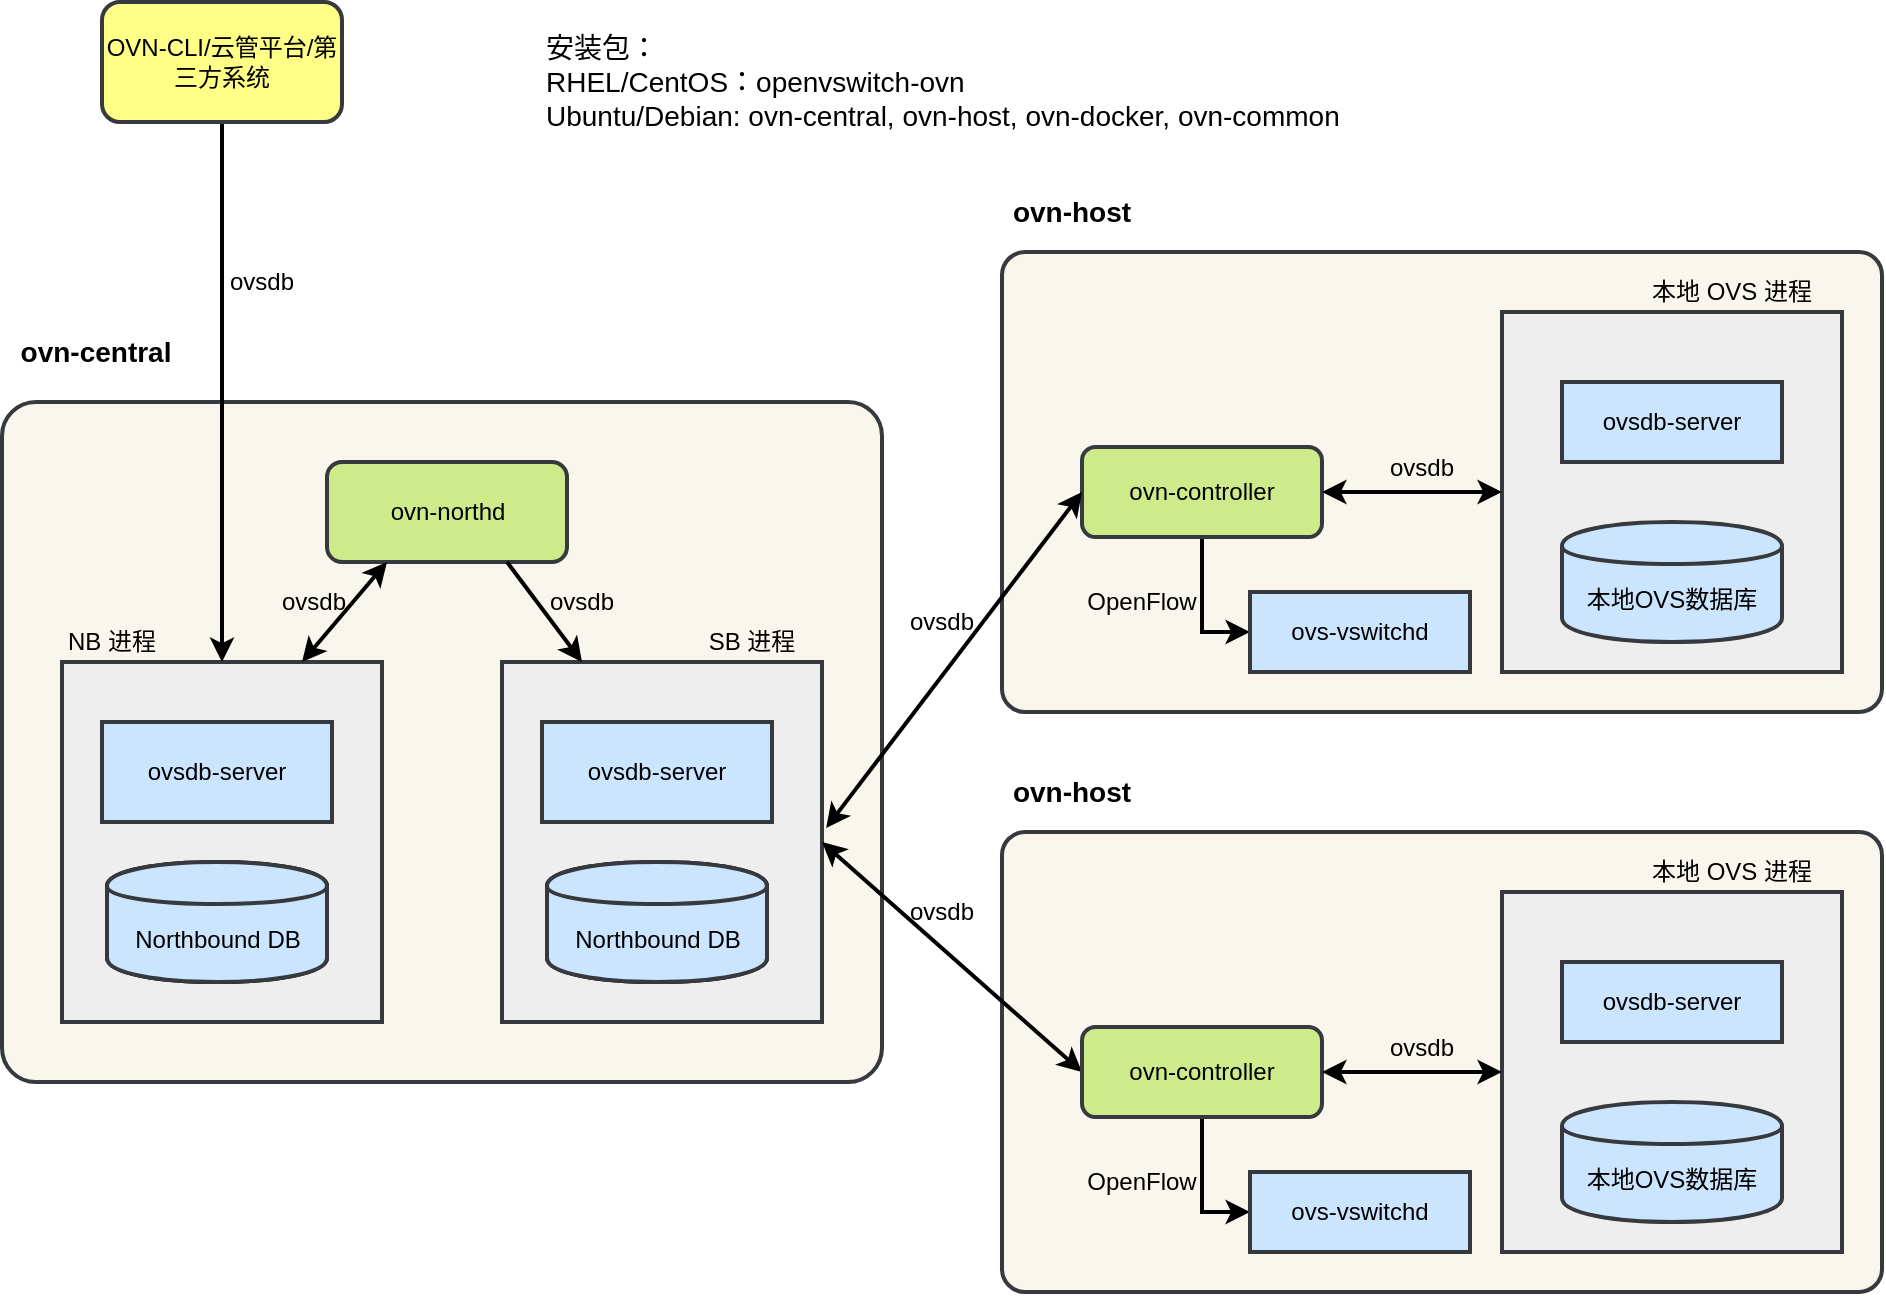 <mxfile version="12.8.1" type="github">
  <diagram id="UbnmEzKU4DW8Wje90Gz_" name="Page-1">
    <mxGraphModel dx="1422" dy="1882" grid="1" gridSize="10" guides="1" tooltips="1" connect="1" arrows="1" fold="1" page="1" pageScale="1" pageWidth="827" pageHeight="1169" math="0" shadow="0">
      <root>
        <mxCell id="0" />
        <mxCell id="1" parent="0" />
        <mxCell id="Mz17t4GqtwZhGM6FCN8D-23" value="" style="rounded=1;whiteSpace=wrap;html=1;arcSize=5;fillColor=#f9f7ed;strokeColor=#36393d;strokeWidth=2;" parent="1" vertex="1">
          <mxGeometry x="50" y="160" width="440" height="340" as="geometry" />
        </mxCell>
        <mxCell id="Mz17t4GqtwZhGM6FCN8D-24" value="" style="rounded=0;whiteSpace=wrap;html=1;fillColor=#eeeeee;strokeColor=#36393d;strokeWidth=2;" parent="1" vertex="1">
          <mxGeometry x="80" y="290" width="160" height="180" as="geometry" />
        </mxCell>
        <mxCell id="Mz17t4GqtwZhGM6FCN8D-25" value="ovsdb-server" style="rounded=0;whiteSpace=wrap;html=1;fillColor=#cce5ff;strokeColor=#36393d;strokeWidth=2;" parent="1" vertex="1">
          <mxGeometry x="100" y="320" width="115" height="50" as="geometry" />
        </mxCell>
        <mxCell id="Mz17t4GqtwZhGM6FCN8D-26" value="Northbound DB" style="shape=cylinder;whiteSpace=wrap;html=1;boundedLbl=1;backgroundOutline=1;strokeWidth=2;" parent="1" vertex="1">
          <mxGeometry x="102.5" y="390" width="110" height="60" as="geometry" />
        </mxCell>
        <mxCell id="Mz17t4GqtwZhGM6FCN8D-27" value="Northbound DB" style="shape=cylinder;whiteSpace=wrap;html=1;boundedLbl=1;backgroundOutline=1;fillColor=#cce5ff;strokeColor=#36393d;strokeWidth=2;" parent="1" vertex="1">
          <mxGeometry x="102.5" y="390" width="110" height="60" as="geometry" />
        </mxCell>
        <mxCell id="Mz17t4GqtwZhGM6FCN8D-28" value="" style="rounded=0;whiteSpace=wrap;html=1;fillColor=#eeeeee;strokeColor=#36393d;strokeWidth=2;" parent="1" vertex="1">
          <mxGeometry x="300" y="290" width="160" height="180" as="geometry" />
        </mxCell>
        <mxCell id="Mz17t4GqtwZhGM6FCN8D-29" value="ovsdb-server" style="rounded=0;whiteSpace=wrap;html=1;fillColor=#cce5ff;strokeColor=#36393d;strokeWidth=2;" parent="1" vertex="1">
          <mxGeometry x="320" y="320" width="115" height="50" as="geometry" />
        </mxCell>
        <mxCell id="Mz17t4GqtwZhGM6FCN8D-30" value="Northbound DB" style="shape=cylinder;whiteSpace=wrap;html=1;boundedLbl=1;backgroundOutline=1;strokeWidth=2;" parent="1" vertex="1">
          <mxGeometry x="322.5" y="390" width="110" height="60" as="geometry" />
        </mxCell>
        <mxCell id="Mz17t4GqtwZhGM6FCN8D-31" value="Northbound DB" style="shape=cylinder;whiteSpace=wrap;html=1;boundedLbl=1;backgroundOutline=1;fillColor=#cce5ff;strokeColor=#36393d;strokeWidth=2;" parent="1" vertex="1">
          <mxGeometry x="322.5" y="390" width="110" height="60" as="geometry" />
        </mxCell>
        <mxCell id="Mz17t4GqtwZhGM6FCN8D-32" value="ovn-northd" style="rounded=1;whiteSpace=wrap;html=1;fillColor=#cdeb8b;strokeColor=#36393d;strokeWidth=2;" parent="1" vertex="1">
          <mxGeometry x="212.5" y="190" width="120" height="50" as="geometry" />
        </mxCell>
        <mxCell id="Mz17t4GqtwZhGM6FCN8D-33" value="" style="endArrow=classic;startArrow=classic;html=1;exitX=0.75;exitY=0;exitDx=0;exitDy=0;entryX=0.25;entryY=1;entryDx=0;entryDy=0;strokeWidth=2;" parent="1" source="Mz17t4GqtwZhGM6FCN8D-24" target="Mz17t4GqtwZhGM6FCN8D-32" edge="1">
          <mxGeometry width="50" height="50" relative="1" as="geometry">
            <mxPoint x="212.5" y="290" as="sourcePoint" />
            <mxPoint x="262.5" y="240" as="targetPoint" />
          </mxGeometry>
        </mxCell>
        <mxCell id="Mz17t4GqtwZhGM6FCN8D-35" value="NB 进程" style="text;html=1;strokeColor=none;fillColor=none;align=center;verticalAlign=middle;whiteSpace=wrap;rounded=0;strokeWidth=2;" parent="1" vertex="1">
          <mxGeometry x="80" y="270" width="50" height="20" as="geometry" />
        </mxCell>
        <mxCell id="Mz17t4GqtwZhGM6FCN8D-36" value="SB 进程" style="text;html=1;strokeColor=none;fillColor=none;align=center;verticalAlign=middle;whiteSpace=wrap;rounded=0;strokeWidth=2;" parent="1" vertex="1">
          <mxGeometry x="400" y="270" width="50" height="20" as="geometry" />
        </mxCell>
        <mxCell id="Mz17t4GqtwZhGM6FCN8D-38" value="ovsdb" style="text;html=1;strokeColor=none;fillColor=none;align=center;verticalAlign=middle;whiteSpace=wrap;rounded=0;strokeWidth=2;" parent="1" vertex="1">
          <mxGeometry x="186" y="250" width="40" height="20" as="geometry" />
        </mxCell>
        <mxCell id="Mz17t4GqtwZhGM6FCN8D-39" value="ovsdb" style="text;html=1;strokeColor=none;fillColor=none;align=center;verticalAlign=middle;whiteSpace=wrap;rounded=0;strokeWidth=2;" parent="1" vertex="1">
          <mxGeometry x="320" y="250" width="40" height="20" as="geometry" />
        </mxCell>
        <mxCell id="Mz17t4GqtwZhGM6FCN8D-40" value="" style="endArrow=classic;html=1;exitX=0.75;exitY=1;exitDx=0;exitDy=0;entryX=0.25;entryY=0;entryDx=0;entryDy=0;strokeWidth=2;" parent="1" source="Mz17t4GqtwZhGM6FCN8D-32" target="Mz17t4GqtwZhGM6FCN8D-28" edge="1">
          <mxGeometry width="50" height="50" relative="1" as="geometry">
            <mxPoint x="100" y="260" as="sourcePoint" />
            <mxPoint x="150" y="210" as="targetPoint" />
          </mxGeometry>
        </mxCell>
        <mxCell id="Mz17t4GqtwZhGM6FCN8D-41" value="" style="rounded=1;whiteSpace=wrap;html=1;arcSize=5;fillColor=#f9f7ed;strokeColor=#36393d;strokeWidth=2;" parent="1" vertex="1">
          <mxGeometry x="550" y="85" width="440" height="230" as="geometry" />
        </mxCell>
        <mxCell id="j0-yWrpZcLK2SSLNnE_6-17" style="edgeStyle=orthogonalEdgeStyle;rounded=0;orthogonalLoop=1;jettySize=auto;html=1;exitX=0.5;exitY=1;exitDx=0;exitDy=0;entryX=0;entryY=0.5;entryDx=0;entryDy=0;strokeWidth=2;" edge="1" parent="1" source="Mz17t4GqtwZhGM6FCN8D-42" target="j0-yWrpZcLK2SSLNnE_6-16">
          <mxGeometry relative="1" as="geometry" />
        </mxCell>
        <mxCell id="Mz17t4GqtwZhGM6FCN8D-42" value="ovn-controller" style="rounded=1;whiteSpace=wrap;html=1;fillColor=#cdeb8b;strokeColor=#36393d;strokeWidth=2;" parent="1" vertex="1">
          <mxGeometry x="590" y="182.5" width="120" height="45" as="geometry" />
        </mxCell>
        <mxCell id="Mz17t4GqtwZhGM6FCN8D-43" value="" style="rounded=0;whiteSpace=wrap;html=1;fillColor=#eeeeee;strokeColor=#36393d;strokeWidth=2;" parent="1" vertex="1">
          <mxGeometry x="800" y="115" width="170" height="180" as="geometry" />
        </mxCell>
        <mxCell id="Mz17t4GqtwZhGM6FCN8D-44" value="ovsdb-server" style="rounded=0;whiteSpace=wrap;html=1;fillColor=#cce5ff;strokeColor=#36393d;strokeWidth=2;" parent="1" vertex="1">
          <mxGeometry x="830" y="150" width="110" height="40" as="geometry" />
        </mxCell>
        <mxCell id="Mz17t4GqtwZhGM6FCN8D-46" value="本地OVS数据库" style="shape=cylinder;whiteSpace=wrap;html=1;boundedLbl=1;backgroundOutline=1;fillColor=#cce5ff;strokeColor=#36393d;strokeWidth=2;" parent="1" vertex="1">
          <mxGeometry x="830" y="220" width="110" height="60" as="geometry" />
        </mxCell>
        <mxCell id="Mz17t4GqtwZhGM6FCN8D-47" value="本地 OVS 进程" style="text;html=1;strokeColor=none;fillColor=none;align=center;verticalAlign=middle;whiteSpace=wrap;rounded=0;strokeWidth=2;" parent="1" vertex="1">
          <mxGeometry x="870" y="95" width="90" height="20" as="geometry" />
        </mxCell>
        <mxCell id="Mz17t4GqtwZhGM6FCN8D-48" value="&lt;font style=&quot;font-size: 14px&quot;&gt;&lt;b&gt;ovn-host&lt;/b&gt;&lt;/font&gt;" style="text;html=1;strokeColor=none;fillColor=none;align=center;verticalAlign=middle;whiteSpace=wrap;rounded=0;strokeWidth=2;" parent="1" vertex="1">
          <mxGeometry x="550" y="55" width="70" height="20" as="geometry" />
        </mxCell>
        <mxCell id="Mz17t4GqtwZhGM6FCN8D-49" value="" style="endArrow=classic;startArrow=classic;html=1;exitX=1;exitY=0.5;exitDx=0;exitDy=0;entryX=0;entryY=0.5;entryDx=0;entryDy=0;strokeWidth=2;" parent="1" source="Mz17t4GqtwZhGM6FCN8D-42" target="Mz17t4GqtwZhGM6FCN8D-43" edge="1">
          <mxGeometry width="50" height="50" relative="1" as="geometry">
            <mxPoint x="750" y="225" as="sourcePoint" />
            <mxPoint x="800" y="175" as="targetPoint" />
          </mxGeometry>
        </mxCell>
        <mxCell id="Mz17t4GqtwZhGM6FCN8D-50" value="" style="endArrow=classic;startArrow=classic;html=1;entryX=0;entryY=0.5;entryDx=0;entryDy=0;exitX=1.013;exitY=0.461;exitDx=0;exitDy=0;exitPerimeter=0;strokeWidth=2;" parent="1" source="Mz17t4GqtwZhGM6FCN8D-28" target="Mz17t4GqtwZhGM6FCN8D-42" edge="1">
          <mxGeometry width="50" height="50" relative="1" as="geometry">
            <mxPoint x="510" y="310" as="sourcePoint" />
            <mxPoint x="560" y="260" as="targetPoint" />
          </mxGeometry>
        </mxCell>
        <mxCell id="Mz17t4GqtwZhGM6FCN8D-51" value="" style="rounded=1;whiteSpace=wrap;html=1;arcSize=5;fillColor=#f9f7ed;strokeColor=#36393d;strokeWidth=2;" parent="1" vertex="1">
          <mxGeometry x="550" y="375" width="440" height="230" as="geometry" />
        </mxCell>
        <mxCell id="Mz17t4GqtwZhGM6FCN8D-58" value="&lt;b&gt;&lt;font style=&quot;font-size: 14px&quot;&gt;ovn-host&lt;/font&gt;&lt;/b&gt;" style="text;html=1;strokeColor=none;fillColor=none;align=center;verticalAlign=middle;whiteSpace=wrap;rounded=0;strokeWidth=2;" parent="1" vertex="1">
          <mxGeometry x="550" y="345" width="70" height="20" as="geometry" />
        </mxCell>
        <mxCell id="Mz17t4GqtwZhGM6FCN8D-60" value="" style="endArrow=classic;startArrow=classic;html=1;entryX=0;entryY=0.5;entryDx=0;entryDy=0;exitX=1;exitY=0.5;exitDx=0;exitDy=0;strokeWidth=2;" parent="1" source="Mz17t4GqtwZhGM6FCN8D-28" edge="1">
          <mxGeometry width="50" height="50" relative="1" as="geometry">
            <mxPoint x="472.08" y="382.98" as="sourcePoint" />
            <mxPoint x="590" y="495" as="targetPoint" />
          </mxGeometry>
        </mxCell>
        <mxCell id="Mz17t4GqtwZhGM6FCN8D-61" value="&lt;b&gt;&lt;font style=&quot;font-size: 14px&quot;&gt;ovn-central&lt;/font&gt;&lt;/b&gt;" style="text;html=1;strokeColor=none;fillColor=none;align=center;verticalAlign=middle;whiteSpace=wrap;rounded=0;strokeWidth=2;" parent="1" vertex="1">
          <mxGeometry x="52.5" y="125" width="87.5" height="20" as="geometry" />
        </mxCell>
        <mxCell id="Mz17t4GqtwZhGM6FCN8D-64" value="ovsdb" style="text;html=1;strokeColor=none;fillColor=none;align=center;verticalAlign=middle;whiteSpace=wrap;rounded=0;strokeWidth=2;" parent="1" vertex="1">
          <mxGeometry x="740" y="182.5" width="40" height="20" as="geometry" />
        </mxCell>
        <mxCell id="Mz17t4GqtwZhGM6FCN8D-65" value="ovsdb" style="text;html=1;strokeColor=none;fillColor=none;align=center;verticalAlign=middle;whiteSpace=wrap;rounded=0;strokeWidth=2;" parent="1" vertex="1">
          <mxGeometry x="500" y="260" width="40" height="20" as="geometry" />
        </mxCell>
        <mxCell id="Mz17t4GqtwZhGM6FCN8D-66" value="ovsdb" style="text;html=1;strokeColor=none;fillColor=none;align=center;verticalAlign=middle;whiteSpace=wrap;rounded=0;strokeWidth=2;" parent="1" vertex="1">
          <mxGeometry x="500" y="405" width="40" height="20" as="geometry" />
        </mxCell>
        <mxCell id="Mz17t4GqtwZhGM6FCN8D-68" style="edgeStyle=orthogonalEdgeStyle;rounded=0;orthogonalLoop=1;jettySize=auto;html=1;entryX=0.5;entryY=0;entryDx=0;entryDy=0;strokeWidth=2;" parent="1" source="Mz17t4GqtwZhGM6FCN8D-67" target="Mz17t4GqtwZhGM6FCN8D-24" edge="1">
          <mxGeometry relative="1" as="geometry" />
        </mxCell>
        <mxCell id="Mz17t4GqtwZhGM6FCN8D-67" value="OVN-CLI/云管平台/第三方系统" style="rounded=1;whiteSpace=wrap;html=1;fillColor=#ffff88;strokeColor=#36393d;strokeWidth=2;" parent="1" vertex="1">
          <mxGeometry x="100" y="-40" width="120" height="60" as="geometry" />
        </mxCell>
        <mxCell id="Mz17t4GqtwZhGM6FCN8D-69" value="ovsdb" style="text;html=1;strokeColor=none;fillColor=none;align=center;verticalAlign=middle;whiteSpace=wrap;rounded=0;strokeWidth=2;" parent="1" vertex="1">
          <mxGeometry x="160" y="90" width="40" height="20" as="geometry" />
        </mxCell>
        <mxCell id="j0-yWrpZcLK2SSLNnE_6-1" value="&lt;font style=&quot;font-size: 14px&quot;&gt;安装包：&lt;br&gt;RHEL/CentOS：openvswitch-ovn&lt;br&gt;Ubuntu/Debian: ovn-central, ovn-host, ovn-docker, ovn-common&lt;/font&gt;" style="text;html=1;strokeColor=none;fillColor=none;align=left;verticalAlign=middle;whiteSpace=wrap;rounded=0;" vertex="1" parent="1">
          <mxGeometry x="320" y="-10" width="400" height="20" as="geometry" />
        </mxCell>
        <mxCell id="j0-yWrpZcLK2SSLNnE_6-16" value="ovs-vswitchd" style="rounded=0;whiteSpace=wrap;html=1;fillColor=#cce5ff;strokeColor=#36393d;strokeWidth=2;" vertex="1" parent="1">
          <mxGeometry x="674" y="255" width="110" height="40" as="geometry" />
        </mxCell>
        <mxCell id="j0-yWrpZcLK2SSLNnE_6-18" value="OpenFlow" style="text;html=1;strokeColor=none;fillColor=none;align=center;verticalAlign=middle;whiteSpace=wrap;rounded=0;strokeWidth=2;" vertex="1" parent="1">
          <mxGeometry x="600" y="250" width="40" height="20" as="geometry" />
        </mxCell>
        <mxCell id="j0-yWrpZcLK2SSLNnE_6-19" style="edgeStyle=orthogonalEdgeStyle;rounded=0;orthogonalLoop=1;jettySize=auto;html=1;exitX=0.5;exitY=1;exitDx=0;exitDy=0;entryX=0;entryY=0.5;entryDx=0;entryDy=0;strokeWidth=2;" edge="1" parent="1" source="j0-yWrpZcLK2SSLNnE_6-20" target="j0-yWrpZcLK2SSLNnE_6-27">
          <mxGeometry relative="1" as="geometry" />
        </mxCell>
        <mxCell id="j0-yWrpZcLK2SSLNnE_6-20" value="ovn-controller" style="rounded=1;whiteSpace=wrap;html=1;fillColor=#cdeb8b;strokeColor=#36393d;strokeWidth=2;" vertex="1" parent="1">
          <mxGeometry x="590" y="472.5" width="120" height="45" as="geometry" />
        </mxCell>
        <mxCell id="j0-yWrpZcLK2SSLNnE_6-21" value="" style="rounded=0;whiteSpace=wrap;html=1;fillColor=#eeeeee;strokeColor=#36393d;strokeWidth=2;" vertex="1" parent="1">
          <mxGeometry x="800" y="405" width="170" height="180" as="geometry" />
        </mxCell>
        <mxCell id="j0-yWrpZcLK2SSLNnE_6-22" value="ovsdb-server" style="rounded=0;whiteSpace=wrap;html=1;fillColor=#cce5ff;strokeColor=#36393d;strokeWidth=2;" vertex="1" parent="1">
          <mxGeometry x="830" y="440" width="110" height="40" as="geometry" />
        </mxCell>
        <mxCell id="j0-yWrpZcLK2SSLNnE_6-23" value="本地OVS数据库" style="shape=cylinder;whiteSpace=wrap;html=1;boundedLbl=1;backgroundOutline=1;fillColor=#cce5ff;strokeColor=#36393d;strokeWidth=2;" vertex="1" parent="1">
          <mxGeometry x="830" y="510" width="110" height="60" as="geometry" />
        </mxCell>
        <mxCell id="j0-yWrpZcLK2SSLNnE_6-24" value="本地 OVS 进程" style="text;html=1;strokeColor=none;fillColor=none;align=center;verticalAlign=middle;whiteSpace=wrap;rounded=0;strokeWidth=2;" vertex="1" parent="1">
          <mxGeometry x="870" y="385" width="90" height="20" as="geometry" />
        </mxCell>
        <mxCell id="j0-yWrpZcLK2SSLNnE_6-25" value="" style="endArrow=classic;startArrow=classic;html=1;exitX=1;exitY=0.5;exitDx=0;exitDy=0;entryX=0;entryY=0.5;entryDx=0;entryDy=0;strokeWidth=2;" edge="1" parent="1" source="j0-yWrpZcLK2SSLNnE_6-20" target="j0-yWrpZcLK2SSLNnE_6-21">
          <mxGeometry width="50" height="50" relative="1" as="geometry">
            <mxPoint x="750" y="515" as="sourcePoint" />
            <mxPoint x="800" y="465" as="targetPoint" />
          </mxGeometry>
        </mxCell>
        <mxCell id="j0-yWrpZcLK2SSLNnE_6-26" value="ovsdb" style="text;html=1;strokeColor=none;fillColor=none;align=center;verticalAlign=middle;whiteSpace=wrap;rounded=0;strokeWidth=2;" vertex="1" parent="1">
          <mxGeometry x="740" y="472.5" width="40" height="20" as="geometry" />
        </mxCell>
        <mxCell id="j0-yWrpZcLK2SSLNnE_6-27" value="ovs-vswitchd" style="rounded=0;whiteSpace=wrap;html=1;fillColor=#cce5ff;strokeColor=#36393d;strokeWidth=2;" vertex="1" parent="1">
          <mxGeometry x="674" y="545" width="110" height="40" as="geometry" />
        </mxCell>
        <mxCell id="j0-yWrpZcLK2SSLNnE_6-28" value="OpenFlow" style="text;html=1;strokeColor=none;fillColor=none;align=center;verticalAlign=middle;whiteSpace=wrap;rounded=0;strokeWidth=2;" vertex="1" parent="1">
          <mxGeometry x="600" y="540" width="40" height="20" as="geometry" />
        </mxCell>
      </root>
    </mxGraphModel>
  </diagram>
</mxfile>
